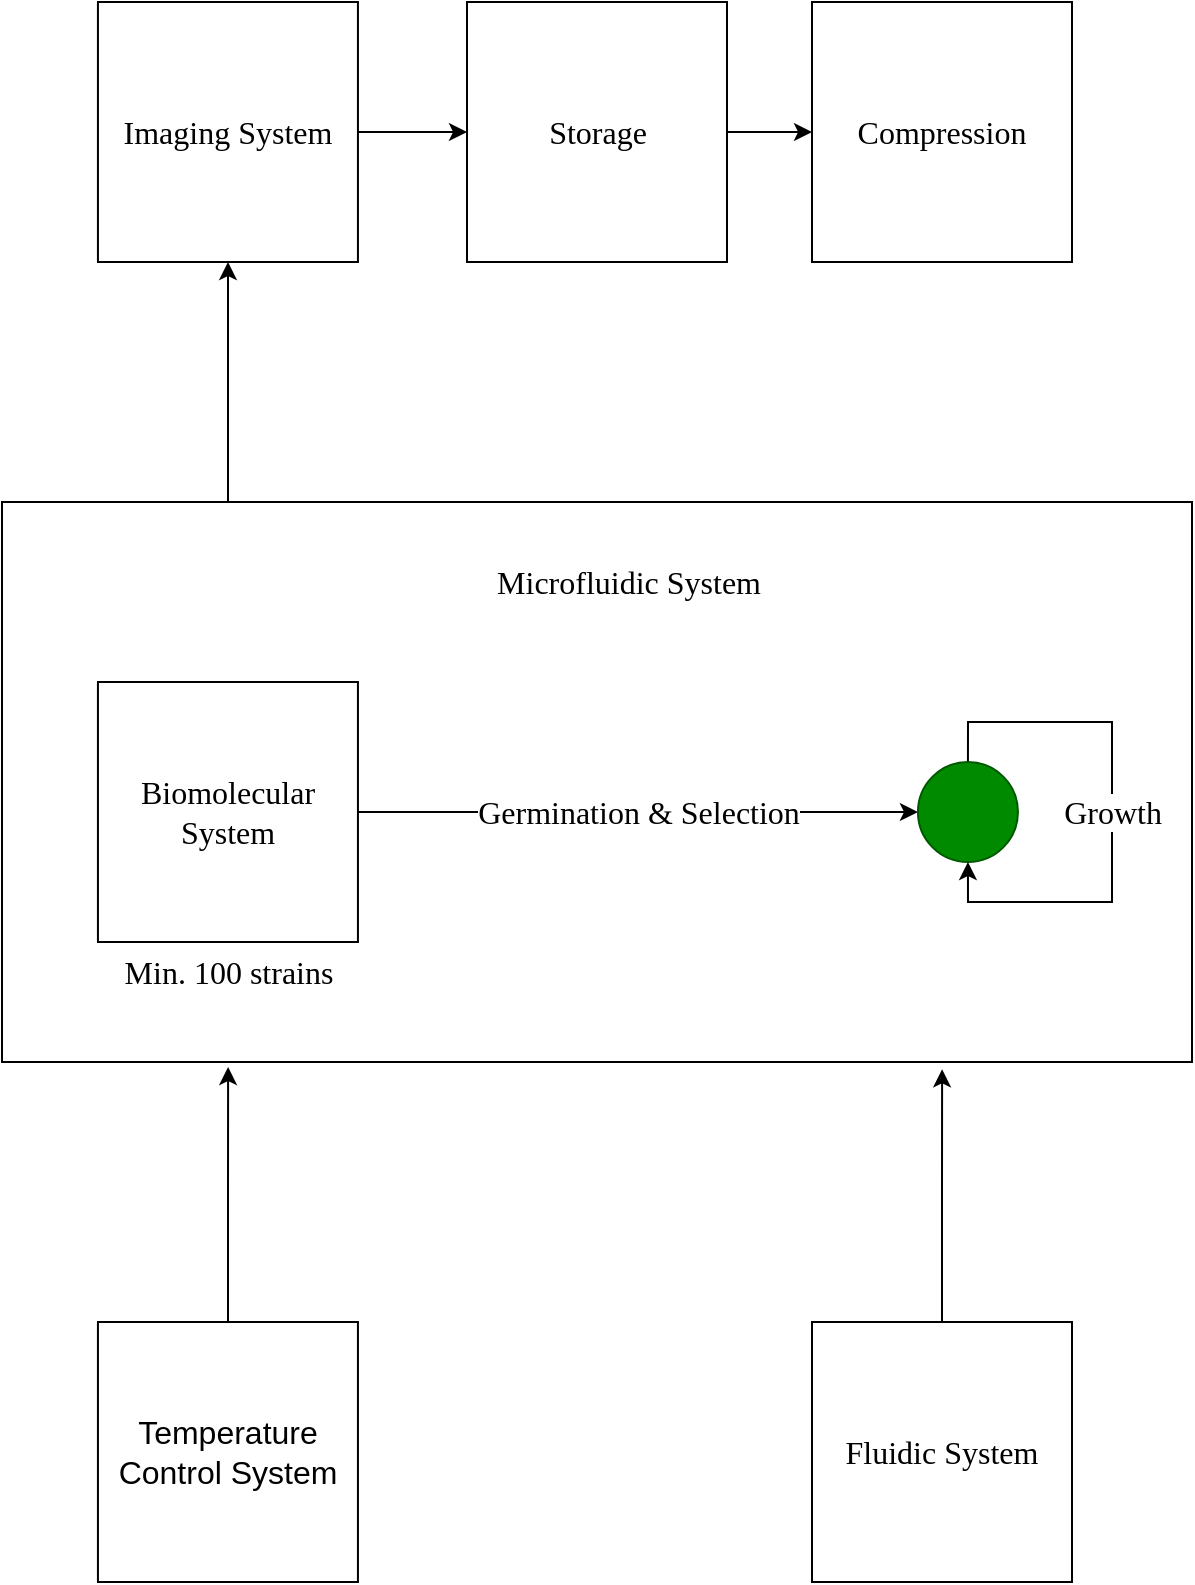 <mxfile version="13.6.6" type="gitlab"><diagram id="VCCEHMZqeCSB69VW6X31" name="Page-1"><mxGraphModel dx="1401" dy="954" grid="1" gridSize="10" guides="1" tooltips="1" connect="1" arrows="1" fold="1" page="1" pageScale="1" pageWidth="850" pageHeight="1100" math="0" shadow="0"><root><mxCell id="0"/><mxCell id="1" parent="0"/><mxCell id="MClPuhdJ_zhgaONTGBiV-10" value="" style="edgeStyle=orthogonalEdgeStyle;rounded=0;orthogonalLoop=1;jettySize=auto;html=1;entryX=0.5;entryY=1;entryDx=0;entryDy=0;" edge="1" parent="1" source="6OwT0yKRw8m8dUTK9aqE-2" target="MClPuhdJ_zhgaONTGBiV-3"><mxGeometry relative="1" as="geometry"><mxPoint x="452.5" y="140" as="targetPoint"/><Array as="points"><mxPoint x="268" y="200"/><mxPoint x="268" y="200"/></Array></mxGeometry></mxCell><mxCell id="6OwT0yKRw8m8dUTK9aqE-2" value="" style="rounded=0;whiteSpace=wrap;html=1;" parent="1" vertex="1"><mxGeometry x="155" y="320" width="595" height="280" as="geometry"/></mxCell><mxCell id="6OwT0yKRw8m8dUTK9aqE-7" value="&lt;font style=&quot;font-size: 16px&quot; face=&quot;Georgia&quot;&gt;Germination &amp;amp; Selection&lt;/font&gt;" style="edgeStyle=orthogonalEdgeStyle;rounded=0;orthogonalLoop=1;jettySize=auto;html=1;entryX=0;entryY=0.5;entryDx=0;entryDy=0;exitX=1;exitY=0.5;exitDx=0;exitDy=0;" parent="1" source="6OwT0yKRw8m8dUTK9aqE-27" target="6OwT0yKRw8m8dUTK9aqE-4" edge="1"><mxGeometry x="0.391" relative="1" as="geometry"><mxPoint x="292.97" y="540" as="sourcePoint"/><mxPoint x="477.97" y="475" as="targetPoint"/><Array as="points"><mxPoint x="282.97" y="485"/><mxPoint x="252.97" y="485"/><mxPoint x="252.97" y="475"/></Array><mxPoint as="offset"/></mxGeometry></mxCell><mxCell id="6OwT0yKRw8m8dUTK9aqE-10" value="&lt;font style=&quot;font-size: 16px&quot; face=&quot;Georgia&quot;&gt;Growth&lt;/font&gt;" style="edgeStyle=orthogonalEdgeStyle;rounded=0;orthogonalLoop=1;jettySize=auto;html=1;entryX=0.5;entryY=1;entryDx=0;entryDy=0;" parent="1" source="6OwT0yKRw8m8dUTK9aqE-4" target="6OwT0yKRw8m8dUTK9aqE-4" edge="1"><mxGeometry relative="1" as="geometry"><mxPoint x="717.97" y="475" as="targetPoint"/><Array as="points"><mxPoint x="638" y="430"/><mxPoint x="710" y="430"/><mxPoint x="710" y="520"/><mxPoint x="638" y="520"/></Array></mxGeometry></mxCell><mxCell id="6OwT0yKRw8m8dUTK9aqE-4" value="" style="ellipse;whiteSpace=wrap;html=1;aspect=fixed;fillColor=#008a00;strokeColor=#005700;fontColor=#ffffff;" parent="1" vertex="1"><mxGeometry x="612.97" y="450" width="50" height="50" as="geometry"/></mxCell><mxCell id="6OwT0yKRw8m8dUTK9aqE-11" value="&lt;div style=&quot;font-size: 16px&quot;&gt;&lt;font style=&quot;font-size: 16px&quot; face=&quot;Georgia&quot;&gt;Min. 100 strains&lt;br&gt;&lt;/font&gt;&lt;/div&gt;" style="text;html=1;align=center;verticalAlign=middle;resizable=0;points=[];autosize=1;" parent="1" vertex="1"><mxGeometry x="202.97" y="545" width="130" height="20" as="geometry"/></mxCell><mxCell id="MClPuhdJ_zhgaONTGBiV-19" value="" style="edgeStyle=orthogonalEdgeStyle;rounded=0;orthogonalLoop=1;jettySize=auto;html=1;entryX=0.79;entryY=1.013;entryDx=0;entryDy=0;entryPerimeter=0;" edge="1" parent="1" source="6OwT0yKRw8m8dUTK9aqE-23" target="6OwT0yKRw8m8dUTK9aqE-2"><mxGeometry relative="1" as="geometry"><mxPoint x="625" y="635.0" as="targetPoint"/></mxGeometry></mxCell><mxCell id="6OwT0yKRw8m8dUTK9aqE-23" value="&lt;font style=&quot;font-size: 16px&quot; face=&quot;Georgia&quot;&gt;Fluidic System&lt;/font&gt;" style="whiteSpace=wrap;html=1;aspect=fixed;" parent="1" vertex="1"><mxGeometry x="560" y="730" width="130" height="130" as="geometry"/></mxCell><mxCell id="MClPuhdJ_zhgaONTGBiV-24" value="" style="edgeStyle=orthogonalEdgeStyle;rounded=0;orthogonalLoop=1;jettySize=auto;html=1;entryX=0.19;entryY=1.009;entryDx=0;entryDy=0;entryPerimeter=0;" edge="1" parent="1" source="6OwT0yKRw8m8dUTK9aqE-25" target="6OwT0yKRw8m8dUTK9aqE-2"><mxGeometry relative="1" as="geometry"><mxPoint x="267.97" y="635" as="targetPoint"/><Array as="points"/></mxGeometry></mxCell><mxCell id="6OwT0yKRw8m8dUTK9aqE-25" value="&lt;font style=&quot;font-size: 16px&quot;&gt;Temperature Control System&lt;/font&gt;" style="whiteSpace=wrap;html=1;aspect=fixed;" parent="1" vertex="1"><mxGeometry x="202.97" y="730" width="130" height="130" as="geometry"/></mxCell><mxCell id="6OwT0yKRw8m8dUTK9aqE-27" value="&lt;font style=&quot;font-size: 16px&quot; face=&quot;Georgia&quot;&gt;Biomolecular System&lt;/font&gt;" style="whiteSpace=wrap;html=1;aspect=fixed;" parent="1" vertex="1"><mxGeometry x="202.97" y="410" width="130" height="130" as="geometry"/></mxCell><mxCell id="6OwT0yKRw8m8dUTK9aqE-28" value="&lt;div style=&quot;font-size: 16px&quot;&gt;&lt;font face=&quot;Georgia&quot;&gt;Microfluidic System&lt;font style=&quot;font-size: 16px&quot;&gt;&lt;br&gt;&lt;/font&gt;&lt;/font&gt;&lt;/div&gt;" style="text;html=1;align=center;verticalAlign=middle;resizable=0;points=[];autosize=1;" parent="1" vertex="1"><mxGeometry x="387.5" y="350" width="160" height="20" as="geometry"/></mxCell><mxCell id="MClPuhdJ_zhgaONTGBiV-12" value="" style="edgeStyle=orthogonalEdgeStyle;rounded=0;orthogonalLoop=1;jettySize=auto;html=1;entryX=0;entryY=0.5;entryDx=0;entryDy=0;" edge="1" parent="1" source="MClPuhdJ_zhgaONTGBiV-1" target="MClPuhdJ_zhgaONTGBiV-2"><mxGeometry relative="1" as="geometry"><mxPoint x="945" y="125" as="targetPoint"/></mxGeometry></mxCell><mxCell id="MClPuhdJ_zhgaONTGBiV-1" value="&lt;font style=&quot;font-size: 16px&quot; face=&quot;Georgia&quot;&gt;Storage&lt;/font&gt;" style="whiteSpace=wrap;html=1;aspect=fixed;" vertex="1" parent="1"><mxGeometry x="387.5" y="70" width="130" height="130" as="geometry"/></mxCell><mxCell id="MClPuhdJ_zhgaONTGBiV-2" value="&lt;font style=&quot;font-size: 16px&quot; face=&quot;Georgia&quot;&gt;Compression&lt;/font&gt;" style="whiteSpace=wrap;html=1;aspect=fixed;" vertex="1" parent="1"><mxGeometry x="560" y="70" width="130" height="130" as="geometry"/></mxCell><mxCell id="MClPuhdJ_zhgaONTGBiV-5" value="" style="edgeStyle=orthogonalEdgeStyle;rounded=0;orthogonalLoop=1;jettySize=auto;html=1;entryX=0;entryY=0.5;entryDx=0;entryDy=0;" edge="1" parent="1" source="MClPuhdJ_zhgaONTGBiV-3" target="MClPuhdJ_zhgaONTGBiV-1"><mxGeometry relative="1" as="geometry"><mxPoint x="680" y="125" as="targetPoint"/></mxGeometry></mxCell><mxCell id="MClPuhdJ_zhgaONTGBiV-3" value="&lt;font style=&quot;font-size: 16px&quot; face=&quot;Georgia&quot;&gt;Imaging System&lt;/font&gt;" style="whiteSpace=wrap;html=1;aspect=fixed;" vertex="1" parent="1"><mxGeometry x="202.97" y="70" width="130" height="130" as="geometry"/></mxCell></root></mxGraphModel></diagram></mxfile>